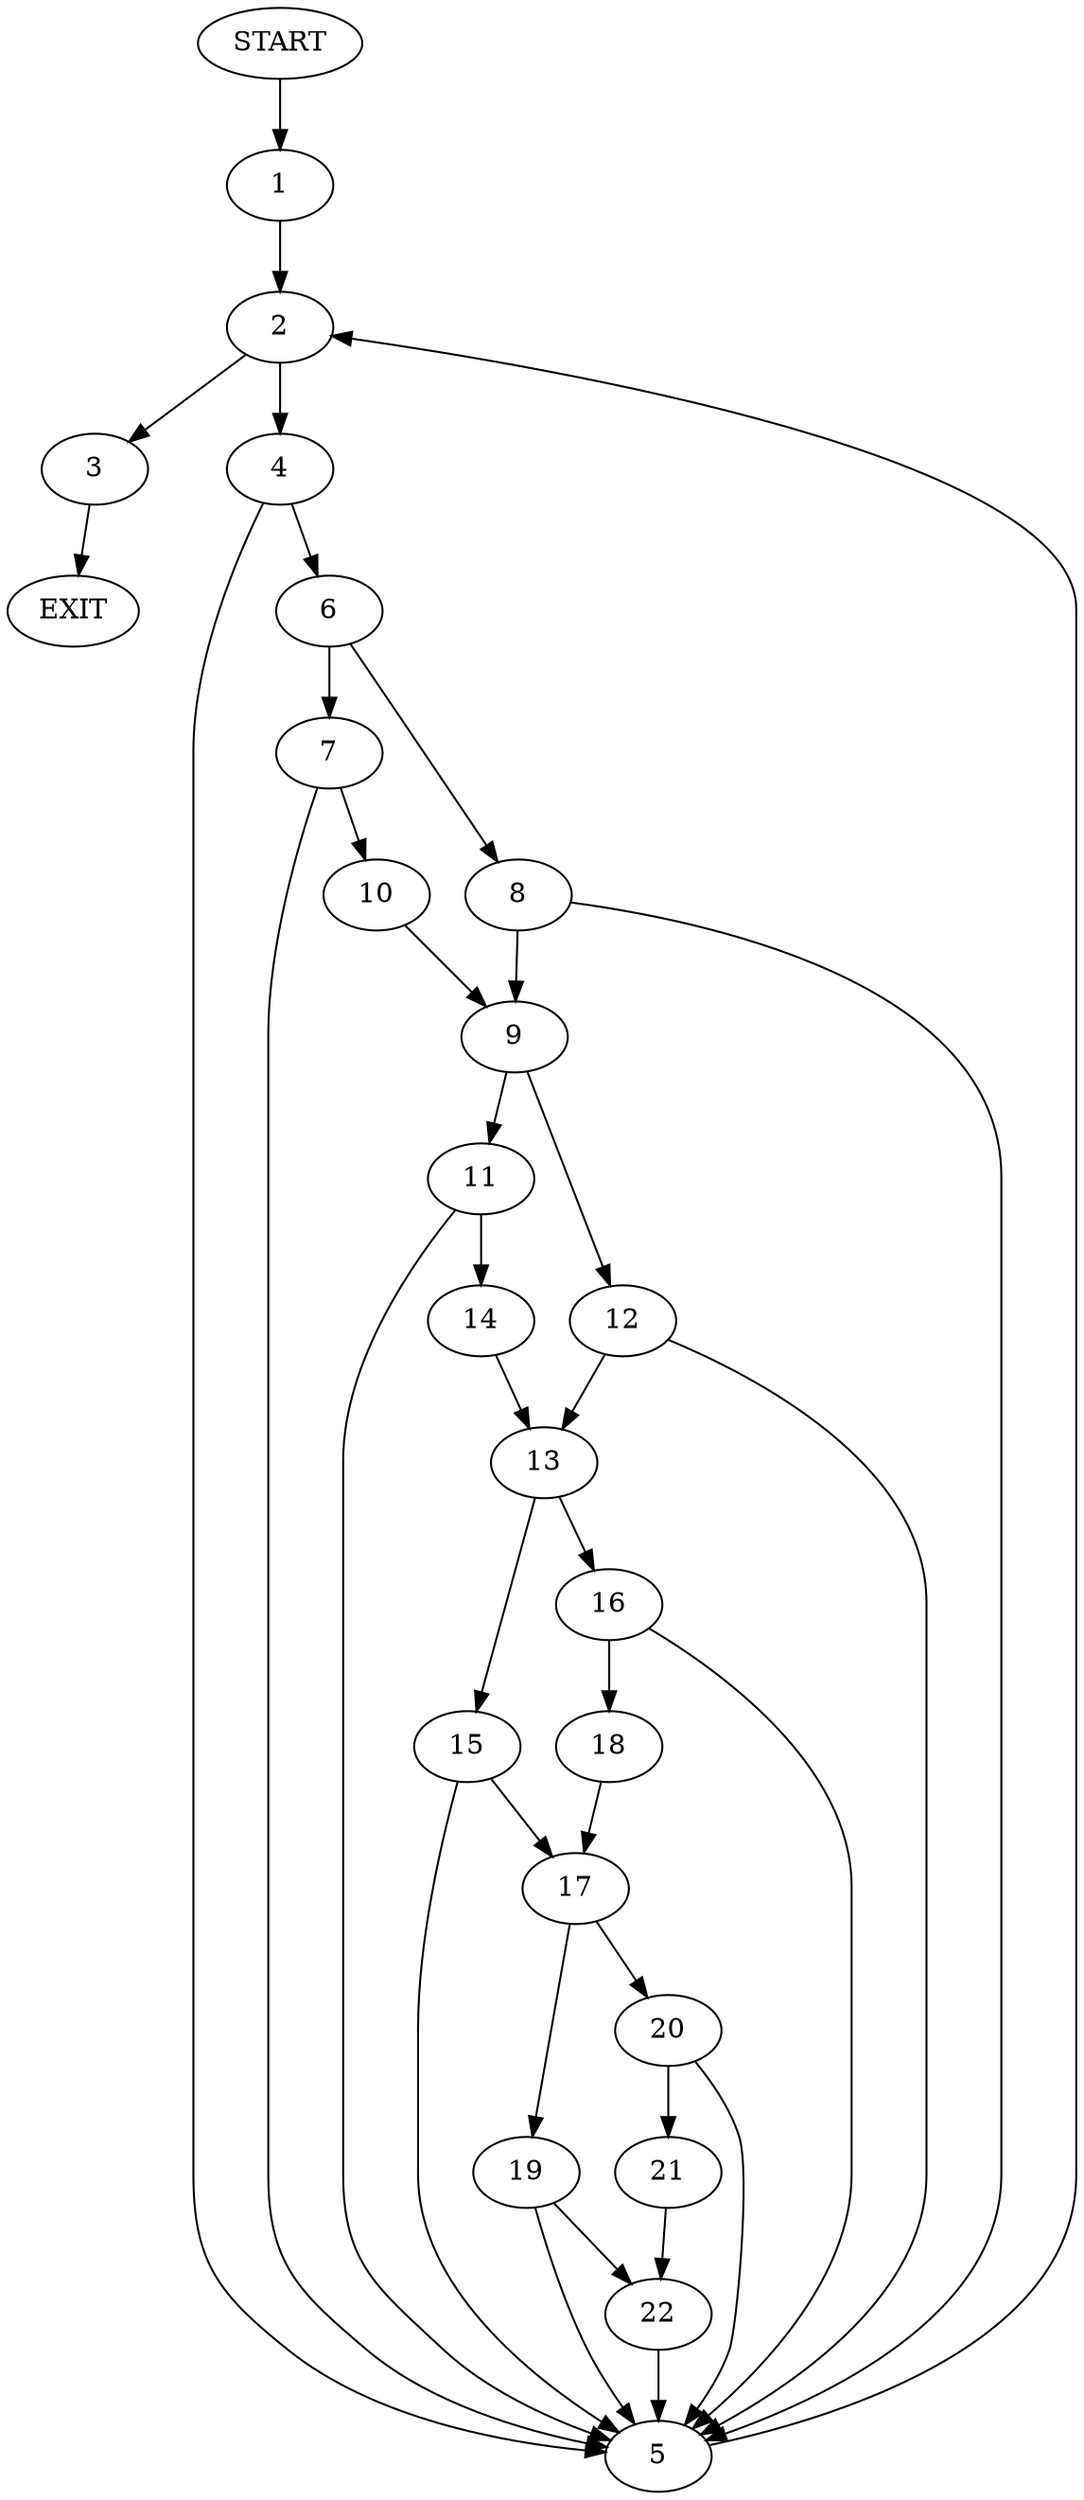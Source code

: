 digraph {
0 [label="START"]
23 [label="EXIT"]
0 -> 1
1 -> 2
2 -> 3
2 -> 4
4 -> 5
4 -> 6
3 -> 23
5 -> 2
6 -> 7
6 -> 8
8 -> 5
8 -> 9
7 -> 5
7 -> 10
10 -> 9
9 -> 11
9 -> 12
12 -> 5
12 -> 13
11 -> 5
11 -> 14
14 -> 13
13 -> 15
13 -> 16
15 -> 5
15 -> 17
16 -> 5
16 -> 18
18 -> 17
17 -> 19
17 -> 20
20 -> 5
20 -> 21
19 -> 5
19 -> 22
21 -> 22
22 -> 5
}

